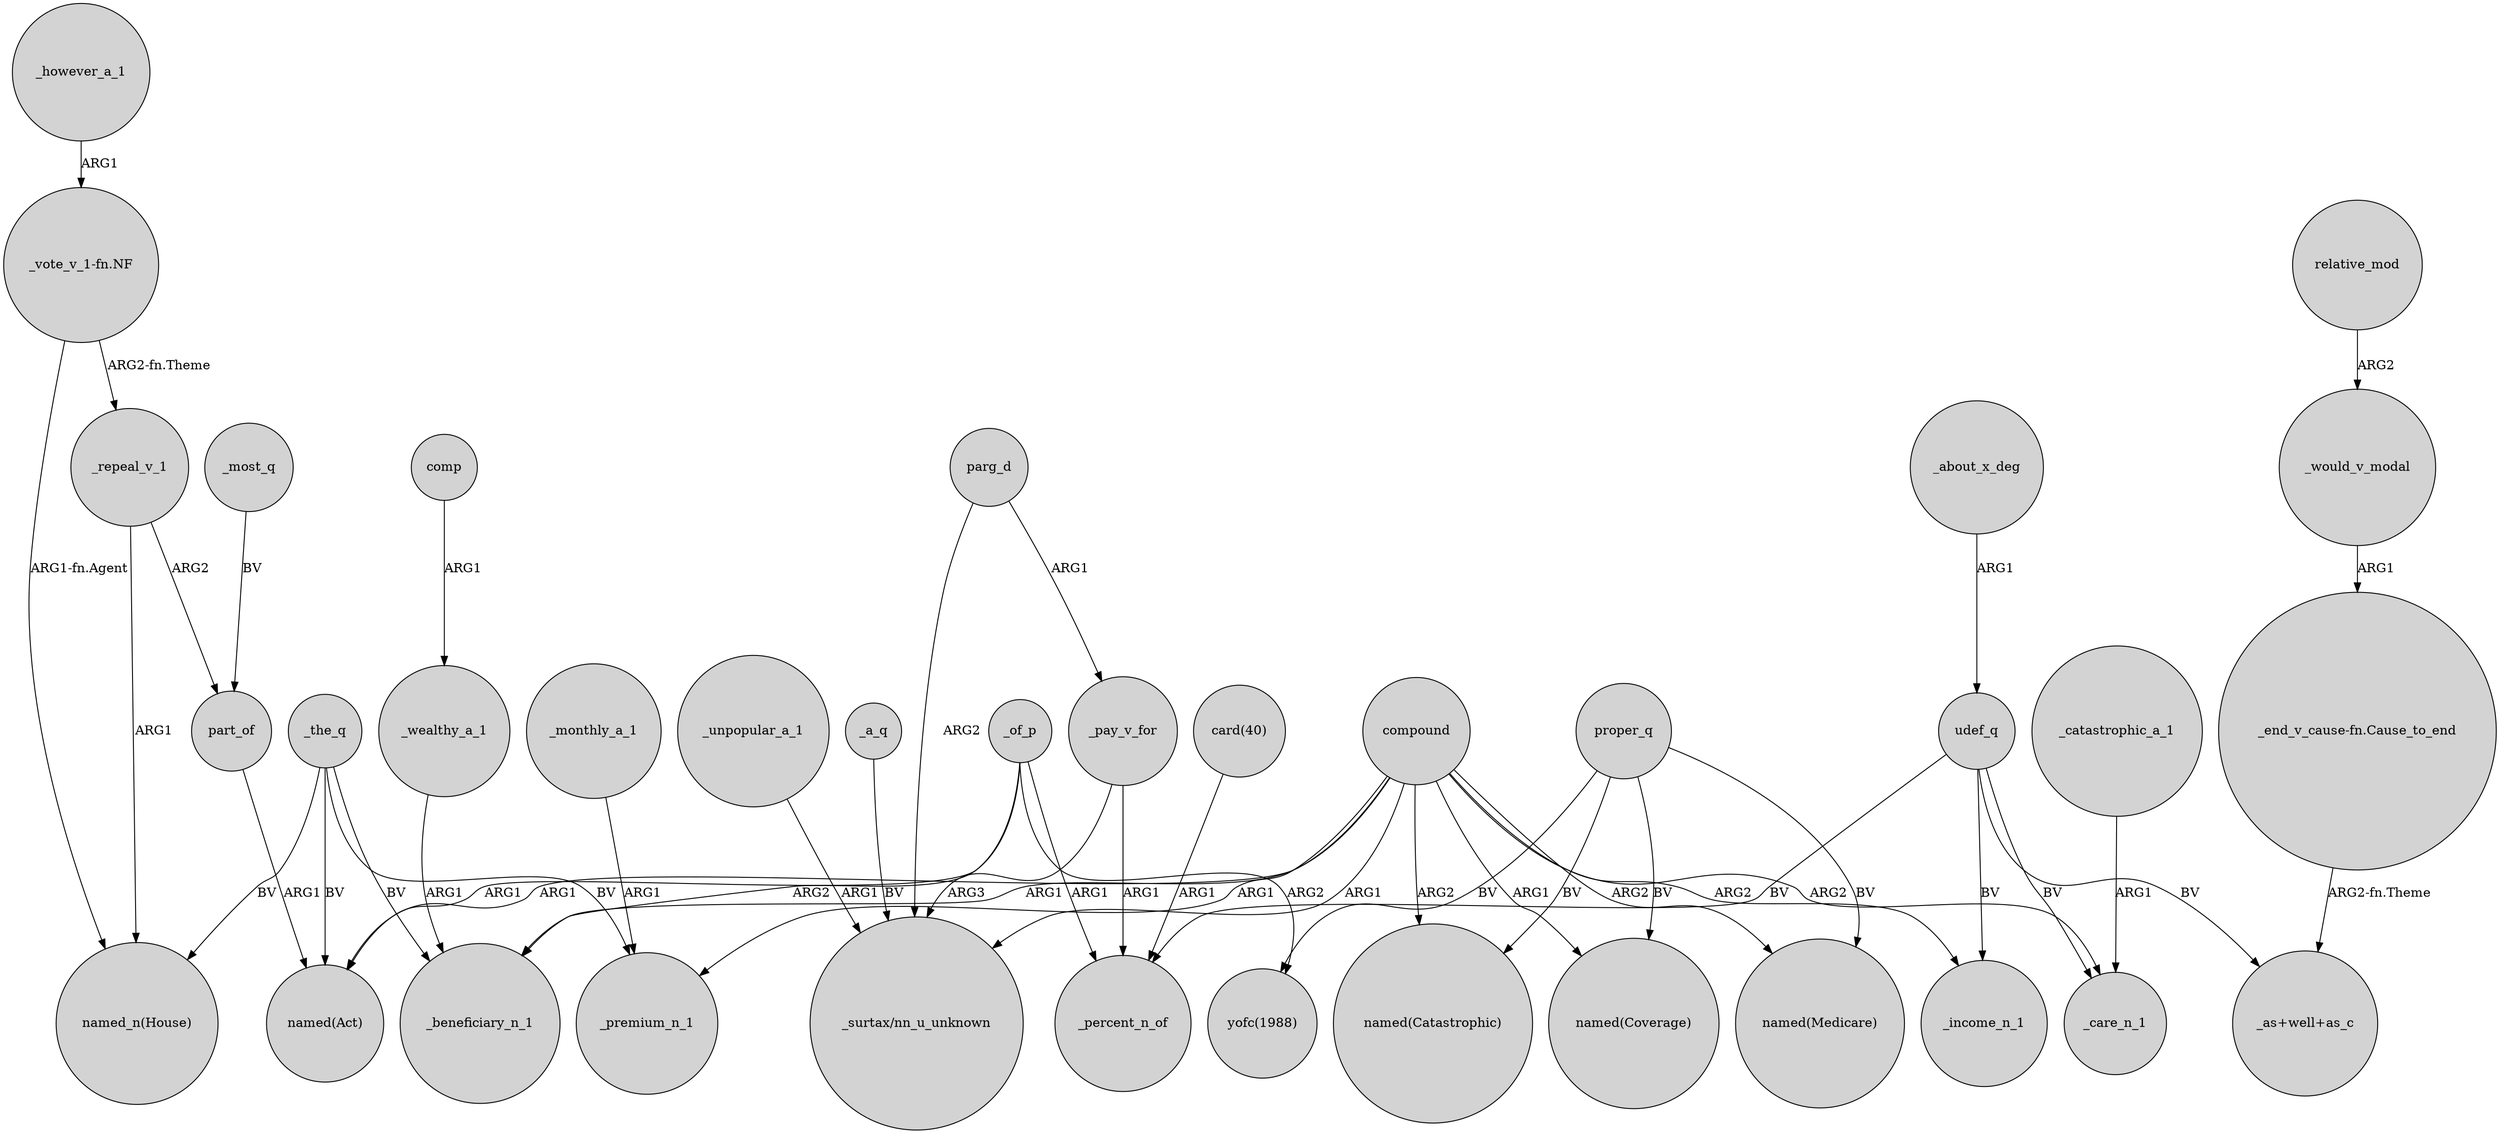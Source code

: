 digraph {
	node [shape=circle style=filled]
	_of_p -> _beneficiary_n_1 [label=ARG2]
	_wealthy_a_1 -> _beneficiary_n_1 [label=ARG1]
	compound -> _beneficiary_n_1 [label=ARG1]
	udef_q -> "_as+well+as_c" [label=BV]
	"_end_v_cause-fn.Cause_to_end" -> "_as+well+as_c" [label="ARG2-fn.Theme"]
	_the_q -> "named(Act)" [label=BV]
	_a_q -> "_surtax/nn_u_unknown" [label=BV]
	"card(40)" -> _percent_n_of [label=ARG1]
	proper_q -> "named(Medicare)" [label=BV]
	_however_a_1 -> "_vote_v_1-fn.NF" [label=ARG1]
	udef_q -> _care_n_1 [label=BV]
	relative_mod -> _would_v_modal [label=ARG2]
	_pay_v_for -> _percent_n_of [label=ARG1]
	part_of -> "named(Act)" [label=ARG1]
	_of_p -> "named(Act)" [label=ARG1]
	_about_x_deg -> udef_q [label=ARG1]
	_the_q -> "named_n(House)" [label=BV]
	compound -> "named(Medicare)" [label=ARG2]
	_of_p -> _percent_n_of [label=ARG1]
	_monthly_a_1 -> _premium_n_1 [label=ARG1]
	compound -> _income_n_1 [label=ARG2]
	_of_p -> "yofc(1988)" [label=ARG2]
	"_vote_v_1-fn.NF" -> _repeal_v_1 [label="ARG2-fn.Theme"]
	compound -> _care_n_1 [label=ARG2]
	_pay_v_for -> "_surtax/nn_u_unknown" [label=ARG3]
	compound -> "named(Catastrophic)" [label=ARG2]
	proper_q -> "yofc(1988)" [label=BV]
	comp -> _wealthy_a_1 [label=ARG1]
	_would_v_modal -> "_end_v_cause-fn.Cause_to_end" [label=ARG1]
	compound -> _premium_n_1 [label=ARG1]
	parg_d -> "_surtax/nn_u_unknown" [label=ARG2]
	proper_q -> "named(Catastrophic)" [label=BV]
	_most_q -> part_of [label=BV]
	proper_q -> "named(Coverage)" [label=BV]
	_repeal_v_1 -> "named_n(House)" [label=ARG1]
	compound -> "named(Act)" [label=ARG1]
	compound -> "named(Coverage)" [label=ARG1]
	_the_q -> _premium_n_1 [label=BV]
	udef_q -> _percent_n_of [label=BV]
	compound -> "_surtax/nn_u_unknown" [label=ARG1]
	_the_q -> _beneficiary_n_1 [label=BV]
	_unpopular_a_1 -> "_surtax/nn_u_unknown" [label=ARG1]
	"_vote_v_1-fn.NF" -> "named_n(House)" [label="ARG1-fn.Agent"]
	_repeal_v_1 -> part_of [label=ARG2]
	parg_d -> _pay_v_for [label=ARG1]
	_catastrophic_a_1 -> _care_n_1 [label=ARG1]
	udef_q -> _income_n_1 [label=BV]
}
